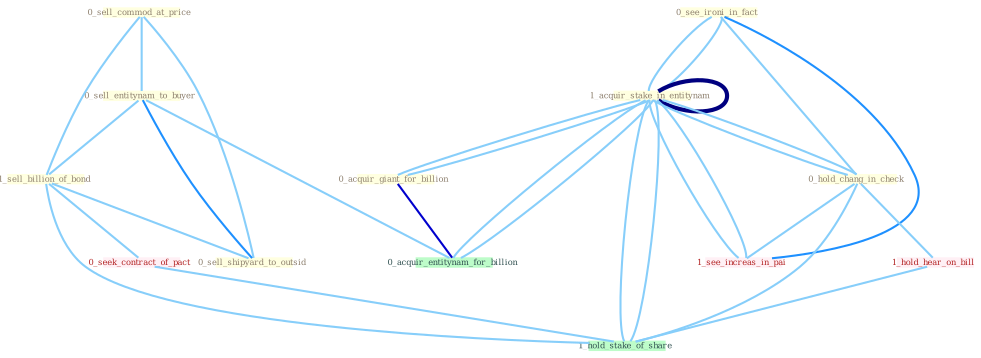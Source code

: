 Graph G{ 
    node
    [shape=polygon,style=filled,width=.5,height=.06,color="#BDFCC9",fixedsize=true,fontsize=4,
    fontcolor="#2f4f4f"];
    {node
    [color="#ffffe0", fontcolor="#8b7d6b"] "0_sell_commod_at_price " "0_sell_entitynam_to_buyer " "1_sell_billion_of_bond " "0_see_ironi_in_fact " "0_sell_shipyard_to_outsid " "1_acquir_stake_in_entitynam " "0_acquir_giant_for_billion " "1_acquir_stake_in_entitynam " "0_hold_chang_in_check "}
{node [color="#fff0f5", fontcolor="#b22222"] "0_seek_contract_of_pact " "1_see_increas_in_pai " "1_hold_hear_on_bill "}
edge [color="#B0E2FF"];

	"0_sell_commod_at_price " -- "0_sell_entitynam_to_buyer " [w="1", color="#87cefa" ];
	"0_sell_commod_at_price " -- "1_sell_billion_of_bond " [w="1", color="#87cefa" ];
	"0_sell_commod_at_price " -- "0_sell_shipyard_to_outsid " [w="1", color="#87cefa" ];
	"0_sell_entitynam_to_buyer " -- "1_sell_billion_of_bond " [w="1", color="#87cefa" ];
	"0_sell_entitynam_to_buyer " -- "0_sell_shipyard_to_outsid " [w="2", color="#1e90ff" , len=0.8];
	"0_sell_entitynam_to_buyer " -- "0_acquir_entitynam_for_billion " [w="1", color="#87cefa" ];
	"1_sell_billion_of_bond " -- "0_sell_shipyard_to_outsid " [w="1", color="#87cefa" ];
	"1_sell_billion_of_bond " -- "0_seek_contract_of_pact " [w="1", color="#87cefa" ];
	"1_sell_billion_of_bond " -- "1_hold_stake_of_share " [w="1", color="#87cefa" ];
	"0_see_ironi_in_fact " -- "1_acquir_stake_in_entitynam " [w="1", color="#87cefa" ];
	"0_see_ironi_in_fact " -- "1_acquir_stake_in_entitynam " [w="1", color="#87cefa" ];
	"0_see_ironi_in_fact " -- "0_hold_chang_in_check " [w="1", color="#87cefa" ];
	"0_see_ironi_in_fact " -- "1_see_increas_in_pai " [w="2", color="#1e90ff" , len=0.8];
	"1_acquir_stake_in_entitynam " -- "0_acquir_giant_for_billion " [w="1", color="#87cefa" ];
	"1_acquir_stake_in_entitynam " -- "1_acquir_stake_in_entitynam " [w="4", style=bold, color="#000080", len=0.4];
	"1_acquir_stake_in_entitynam " -- "0_hold_chang_in_check " [w="1", color="#87cefa" ];
	"1_acquir_stake_in_entitynam " -- "0_acquir_entitynam_for_billion " [w="1", color="#87cefa" ];
	"1_acquir_stake_in_entitynam " -- "1_see_increas_in_pai " [w="1", color="#87cefa" ];
	"1_acquir_stake_in_entitynam " -- "1_hold_stake_of_share " [w="1", color="#87cefa" ];
	"0_acquir_giant_for_billion " -- "1_acquir_stake_in_entitynam " [w="1", color="#87cefa" ];
	"0_acquir_giant_for_billion " -- "0_acquir_entitynam_for_billion " [w="3", color="#0000cd" , len=0.6];
	"1_acquir_stake_in_entitynam " -- "0_hold_chang_in_check " [w="1", color="#87cefa" ];
	"1_acquir_stake_in_entitynam " -- "0_acquir_entitynam_for_billion " [w="1", color="#87cefa" ];
	"1_acquir_stake_in_entitynam " -- "1_see_increas_in_pai " [w="1", color="#87cefa" ];
	"1_acquir_stake_in_entitynam " -- "1_hold_stake_of_share " [w="1", color="#87cefa" ];
	"0_hold_chang_in_check " -- "1_see_increas_in_pai " [w="1", color="#87cefa" ];
	"0_hold_chang_in_check " -- "1_hold_hear_on_bill " [w="1", color="#87cefa" ];
	"0_hold_chang_in_check " -- "1_hold_stake_of_share " [w="1", color="#87cefa" ];
	"0_seek_contract_of_pact " -- "1_hold_stake_of_share " [w="1", color="#87cefa" ];
	"1_hold_hear_on_bill " -- "1_hold_stake_of_share " [w="1", color="#87cefa" ];
}